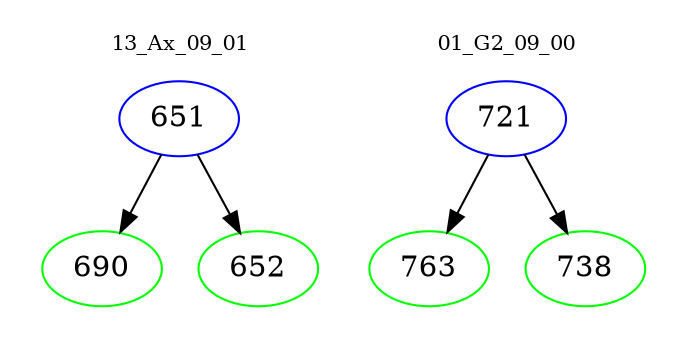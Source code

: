 digraph{
subgraph cluster_0 {
color = white
label = "13_Ax_09_01";
fontsize=10;
T0_651 [label="651", color="blue"]
T0_651 -> T0_690 [color="black"]
T0_690 [label="690", color="green"]
T0_651 -> T0_652 [color="black"]
T0_652 [label="652", color="green"]
}
subgraph cluster_1 {
color = white
label = "01_G2_09_00";
fontsize=10;
T1_721 [label="721", color="blue"]
T1_721 -> T1_763 [color="black"]
T1_763 [label="763", color="green"]
T1_721 -> T1_738 [color="black"]
T1_738 [label="738", color="green"]
}
}
